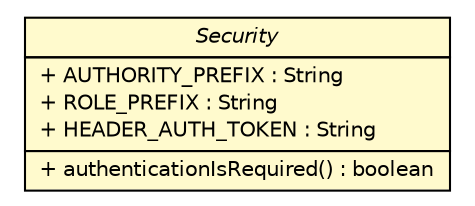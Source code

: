 #!/usr/local/bin/dot
#
# Class diagram 
# Generated by UMLGraph version R5_6-24-gf6e263 (http://www.umlgraph.org/)
#

digraph G {
	edge [fontname="Helvetica",fontsize=10,labelfontname="Helvetica",labelfontsize=10];
	node [fontname="Helvetica",fontsize=10,shape=plaintext];
	nodesep=0.25;
	ranksep=0.5;
	// com.yirendai.oss.lib.security.api.Security
	c3452 [label=<<table title="com.yirendai.oss.lib.security.api.Security" border="0" cellborder="1" cellspacing="0" cellpadding="2" port="p" bgcolor="lemonChiffon" href="./Security.html">
		<tr><td><table border="0" cellspacing="0" cellpadding="1">
<tr><td align="center" balign="center"><font face="Helvetica-Oblique"> Security </font></td></tr>
		</table></td></tr>
		<tr><td><table border="0" cellspacing="0" cellpadding="1">
<tr><td align="left" balign="left"> + AUTHORITY_PREFIX : String </td></tr>
<tr><td align="left" balign="left"> + ROLE_PREFIX : String </td></tr>
<tr><td align="left" balign="left"> + HEADER_AUTH_TOKEN : String </td></tr>
		</table></td></tr>
		<tr><td><table border="0" cellspacing="0" cellpadding="1">
<tr><td align="left" balign="left"> + authenticationIsRequired() : boolean </td></tr>
		</table></td></tr>
		</table>>, URL="./Security.html", fontname="Helvetica", fontcolor="black", fontsize=10.0];
}

